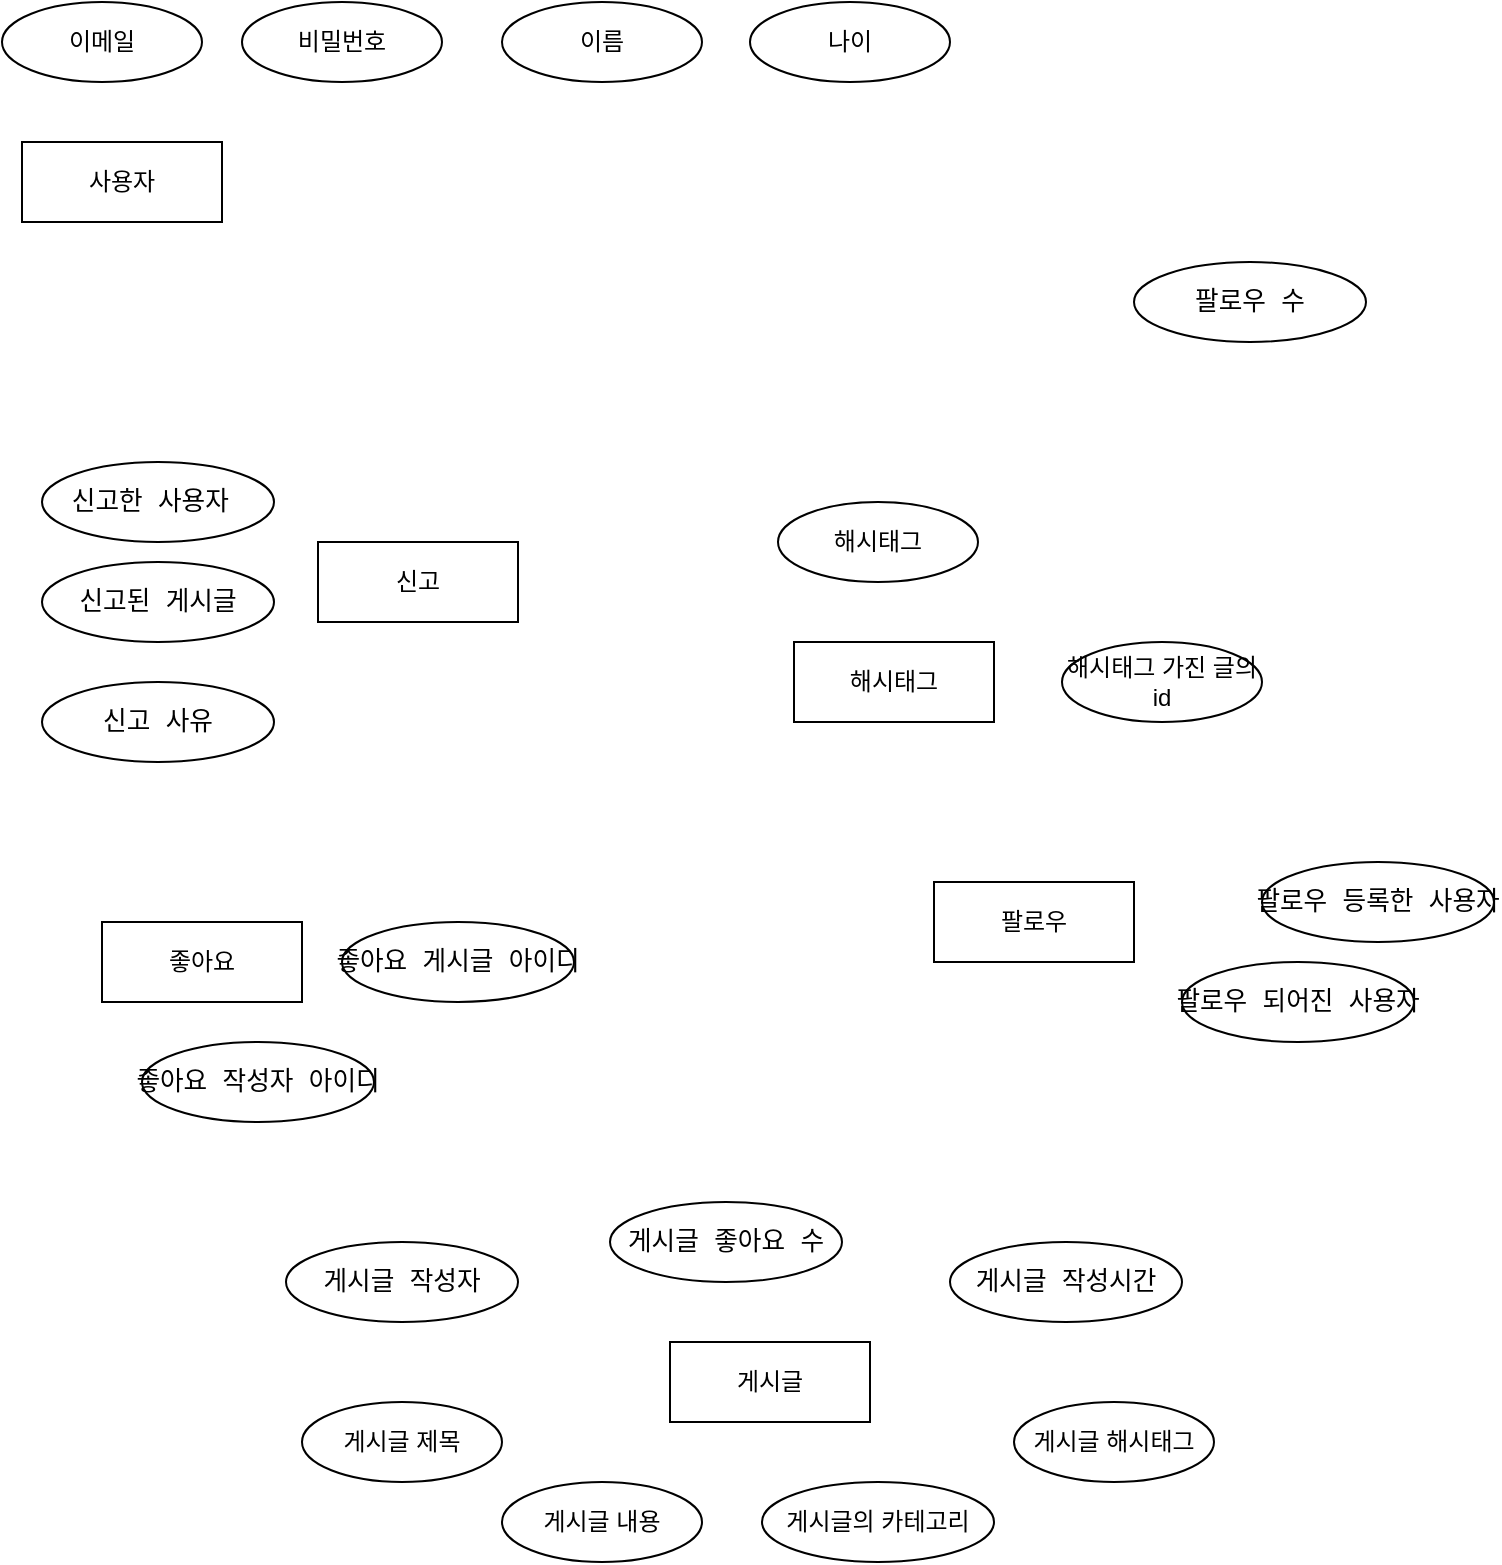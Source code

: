 <mxfile version="26.0.2">
  <diagram name="페이지-1" id="lvyuOp6DfGSYLUduwq0f">
    <mxGraphModel dx="1434" dy="740" grid="1" gridSize="10" guides="1" tooltips="1" connect="1" arrows="1" fold="1" page="1" pageScale="1" pageWidth="827" pageHeight="1169" math="0" shadow="0">
      <root>
        <mxCell id="0" />
        <mxCell id="1" parent="0" />
        <mxCell id="oFoexVExsGLdTk1ixC-K-1" value="이메일" style="ellipse;whiteSpace=wrap;html=1;align=center;" vertex="1" parent="1">
          <mxGeometry x="40" y="90" width="100" height="40" as="geometry" />
        </mxCell>
        <mxCell id="oFoexVExsGLdTk1ixC-K-2" value="비밀번호" style="ellipse;whiteSpace=wrap;html=1;align=center;" vertex="1" parent="1">
          <mxGeometry x="160" y="90" width="100" height="40" as="geometry" />
        </mxCell>
        <mxCell id="oFoexVExsGLdTk1ixC-K-3" value="이름" style="ellipse;whiteSpace=wrap;html=1;align=center;" vertex="1" parent="1">
          <mxGeometry x="290" y="90" width="100" height="40" as="geometry" />
        </mxCell>
        <mxCell id="oFoexVExsGLdTk1ixC-K-4" value="나이" style="ellipse;whiteSpace=wrap;html=1;align=center;" vertex="1" parent="1">
          <mxGeometry x="414" y="90" width="100" height="40" as="geometry" />
        </mxCell>
        <mxCell id="oFoexVExsGLdTk1ixC-K-5" value="게시글 제목" style="ellipse;whiteSpace=wrap;html=1;align=center;" vertex="1" parent="1">
          <mxGeometry x="190" y="790" width="100" height="40" as="geometry" />
        </mxCell>
        <mxCell id="oFoexVExsGLdTk1ixC-K-6" value="게시글 내용" style="ellipse;whiteSpace=wrap;html=1;align=center;" vertex="1" parent="1">
          <mxGeometry x="290" y="830" width="100" height="40" as="geometry" />
        </mxCell>
        <mxCell id="oFoexVExsGLdTk1ixC-K-7" value="게시글 해시태그" style="ellipse;whiteSpace=wrap;html=1;align=center;" vertex="1" parent="1">
          <mxGeometry x="546" y="790" width="100" height="40" as="geometry" />
        </mxCell>
        <mxCell id="oFoexVExsGLdTk1ixC-K-8" value="게시글의 카테고리" style="ellipse;whiteSpace=wrap;html=1;align=center;" vertex="1" parent="1">
          <mxGeometry x="420" y="830" width="116" height="40" as="geometry" />
        </mxCell>
        <mxCell id="oFoexVExsGLdTk1ixC-K-9" value="&lt;div style=&quot;font-family: Consolas, &amp;quot;Courier New&amp;quot;, monospace; font-size: 12.845px; line-height: 17px; white-space: pre;&quot;&gt;&lt;span&gt;게시글 작성자&lt;/span&gt;&lt;/div&gt;" style="ellipse;whiteSpace=wrap;html=1;align=center;fontColor=#000000;" vertex="1" parent="1">
          <mxGeometry x="182" y="710" width="116" height="40" as="geometry" />
        </mxCell>
        <mxCell id="oFoexVExsGLdTk1ixC-K-10" value="&lt;div style=&quot;font-family: Consolas, &amp;quot;Courier New&amp;quot;, monospace; font-size: 12.845px; line-height: 17px; white-space: pre;&quot;&gt;&lt;span&gt;게시글 작성시간&lt;/span&gt;&lt;/div&gt;" style="ellipse;whiteSpace=wrap;html=1;align=center;fontColor=#000000;" vertex="1" parent="1">
          <mxGeometry x="514" y="710" width="116" height="40" as="geometry" />
        </mxCell>
        <mxCell id="oFoexVExsGLdTk1ixC-K-11" value="&lt;div style=&quot;font-family: Consolas, &amp;quot;Courier New&amp;quot;, monospace; font-size: 12.845px; line-height: 17px; white-space: pre;&quot;&gt;&lt;span&gt;게시글 좋아요 수&lt;/span&gt;&lt;/div&gt;" style="ellipse;whiteSpace=wrap;html=1;align=center;fontColor=#000000;" vertex="1" parent="1">
          <mxGeometry x="344" y="690" width="116" height="40" as="geometry" />
        </mxCell>
        <mxCell id="oFoexVExsGLdTk1ixC-K-12" value="&lt;div style=&quot;font-family: Consolas, &amp;quot;Courier New&amp;quot;, monospace; font-size: 12.845px; line-height: 17px; white-space: pre;&quot;&gt;&lt;span&gt;좋아요 게시글 아이디&lt;/span&gt;&lt;/div&gt;" style="ellipse;whiteSpace=wrap;html=1;align=center;fontColor=#000000;" vertex="1" parent="1">
          <mxGeometry x="210" y="550" width="116" height="40" as="geometry" />
        </mxCell>
        <mxCell id="oFoexVExsGLdTk1ixC-K-13" value="&lt;div style=&quot;font-family: Consolas, &amp;quot;Courier New&amp;quot;, monospace; font-size: 12.845px; line-height: 17px; white-space: pre;&quot;&gt;&lt;span&gt;좋아요 작성자 아이디&lt;/span&gt;&lt;/div&gt;" style="ellipse;whiteSpace=wrap;html=1;align=center;fontColor=#000000;" vertex="1" parent="1">
          <mxGeometry x="110" y="610" width="116" height="40" as="geometry" />
        </mxCell>
        <mxCell id="oFoexVExsGLdTk1ixC-K-14" value="&lt;div style=&quot;font-family: Consolas, &amp;quot;Courier New&amp;quot;, monospace; font-size: 12.845px; line-height: 17px; white-space: pre;&quot;&gt;&lt;span&gt;팔로우 등록한 사용자&lt;/span&gt;&lt;/div&gt;" style="ellipse;whiteSpace=wrap;html=1;align=center;fontColor=#000000;" vertex="1" parent="1">
          <mxGeometry x="670" y="520" width="116" height="40" as="geometry" />
        </mxCell>
        <mxCell id="oFoexVExsGLdTk1ixC-K-15" value="&lt;div style=&quot;font-family: Consolas, &amp;quot;Courier New&amp;quot;, monospace; font-size: 12.845px; line-height: 17px; white-space: pre;&quot;&gt;&lt;span&gt;팔로우 수&lt;/span&gt;&lt;/div&gt;" style="ellipse;whiteSpace=wrap;html=1;align=center;fontColor=#000000;" vertex="1" parent="1">
          <mxGeometry x="606" y="220" width="116" height="40" as="geometry" />
        </mxCell>
        <mxCell id="oFoexVExsGLdTk1ixC-K-16" value="&lt;div style=&quot;font-family: Consolas, &amp;quot;Courier New&amp;quot;, monospace; font-size: 12.845px; line-height: 17px; white-space: pre;&quot;&gt;&lt;span&gt;신고한 사용자 &lt;/span&gt;&lt;/div&gt;" style="ellipse;whiteSpace=wrap;html=1;align=center;fontColor=#000000;" vertex="1" parent="1">
          <mxGeometry x="60" y="320" width="116" height="40" as="geometry" />
        </mxCell>
        <mxCell id="oFoexVExsGLdTk1ixC-K-17" value="&lt;div style=&quot;font-family: Consolas, &amp;quot;Courier New&amp;quot;, monospace; font-size: 12.845px; line-height: 17px; white-space: pre;&quot;&gt;&lt;span&gt;신고된 게시글&lt;/span&gt;&lt;/div&gt;" style="ellipse;whiteSpace=wrap;html=1;align=center;fontColor=#000000;" vertex="1" parent="1">
          <mxGeometry x="60" y="370" width="116" height="40" as="geometry" />
        </mxCell>
        <mxCell id="oFoexVExsGLdTk1ixC-K-18" value="&lt;div style=&quot;font-family: Consolas, &amp;quot;Courier New&amp;quot;, monospace; font-size: 12.845px; line-height: 17px; white-space: pre;&quot;&gt;&lt;span&gt;신고 사유&lt;/span&gt;&lt;/div&gt;" style="ellipse;whiteSpace=wrap;html=1;align=center;fontColor=#000000;" vertex="1" parent="1">
          <mxGeometry x="60" y="430" width="116" height="40" as="geometry" />
        </mxCell>
        <mxCell id="oFoexVExsGLdTk1ixC-K-19" value="사용자" style="whiteSpace=wrap;html=1;align=center;" vertex="1" parent="1">
          <mxGeometry x="50" y="160" width="100" height="40" as="geometry" />
        </mxCell>
        <mxCell id="oFoexVExsGLdTk1ixC-K-20" value="게시글" style="whiteSpace=wrap;html=1;align=center;" vertex="1" parent="1">
          <mxGeometry x="374" y="760" width="100" height="40" as="geometry" />
        </mxCell>
        <mxCell id="oFoexVExsGLdTk1ixC-K-21" value="해시태그" style="whiteSpace=wrap;html=1;align=center;" vertex="1" parent="1">
          <mxGeometry x="436" y="410" width="100" height="40" as="geometry" />
        </mxCell>
        <mxCell id="oFoexVExsGLdTk1ixC-K-22" value="해시태그" style="ellipse;whiteSpace=wrap;html=1;align=center;" vertex="1" parent="1">
          <mxGeometry x="428" y="340" width="100" height="40" as="geometry" />
        </mxCell>
        <mxCell id="oFoexVExsGLdTk1ixC-K-23" value="해시태그 가진 글의 id" style="ellipse;whiteSpace=wrap;html=1;align=center;" vertex="1" parent="1">
          <mxGeometry x="570" y="410" width="100" height="40" as="geometry" />
        </mxCell>
        <mxCell id="oFoexVExsGLdTk1ixC-K-24" value="좋아요" style="whiteSpace=wrap;html=1;align=center;" vertex="1" parent="1">
          <mxGeometry x="90" y="550" width="100" height="40" as="geometry" />
        </mxCell>
        <mxCell id="oFoexVExsGLdTk1ixC-K-26" value="신고" style="whiteSpace=wrap;html=1;align=center;" vertex="1" parent="1">
          <mxGeometry x="198" y="360" width="100" height="40" as="geometry" />
        </mxCell>
        <mxCell id="oFoexVExsGLdTk1ixC-K-27" value="팔로우" style="whiteSpace=wrap;html=1;align=center;" vertex="1" parent="1">
          <mxGeometry x="506" y="530" width="100" height="40" as="geometry" />
        </mxCell>
        <mxCell id="oFoexVExsGLdTk1ixC-K-28" value="&lt;div style=&quot;font-family: Consolas, &amp;quot;Courier New&amp;quot;, monospace; font-size: 12.845px; line-height: 17px; white-space: pre;&quot;&gt;&lt;span&gt;팔로우 되어진 사용자&lt;/span&gt;&lt;/div&gt;" style="ellipse;whiteSpace=wrap;html=1;align=center;fontColor=#000000;" vertex="1" parent="1">
          <mxGeometry x="630" y="570" width="116" height="40" as="geometry" />
        </mxCell>
      </root>
    </mxGraphModel>
  </diagram>
</mxfile>
